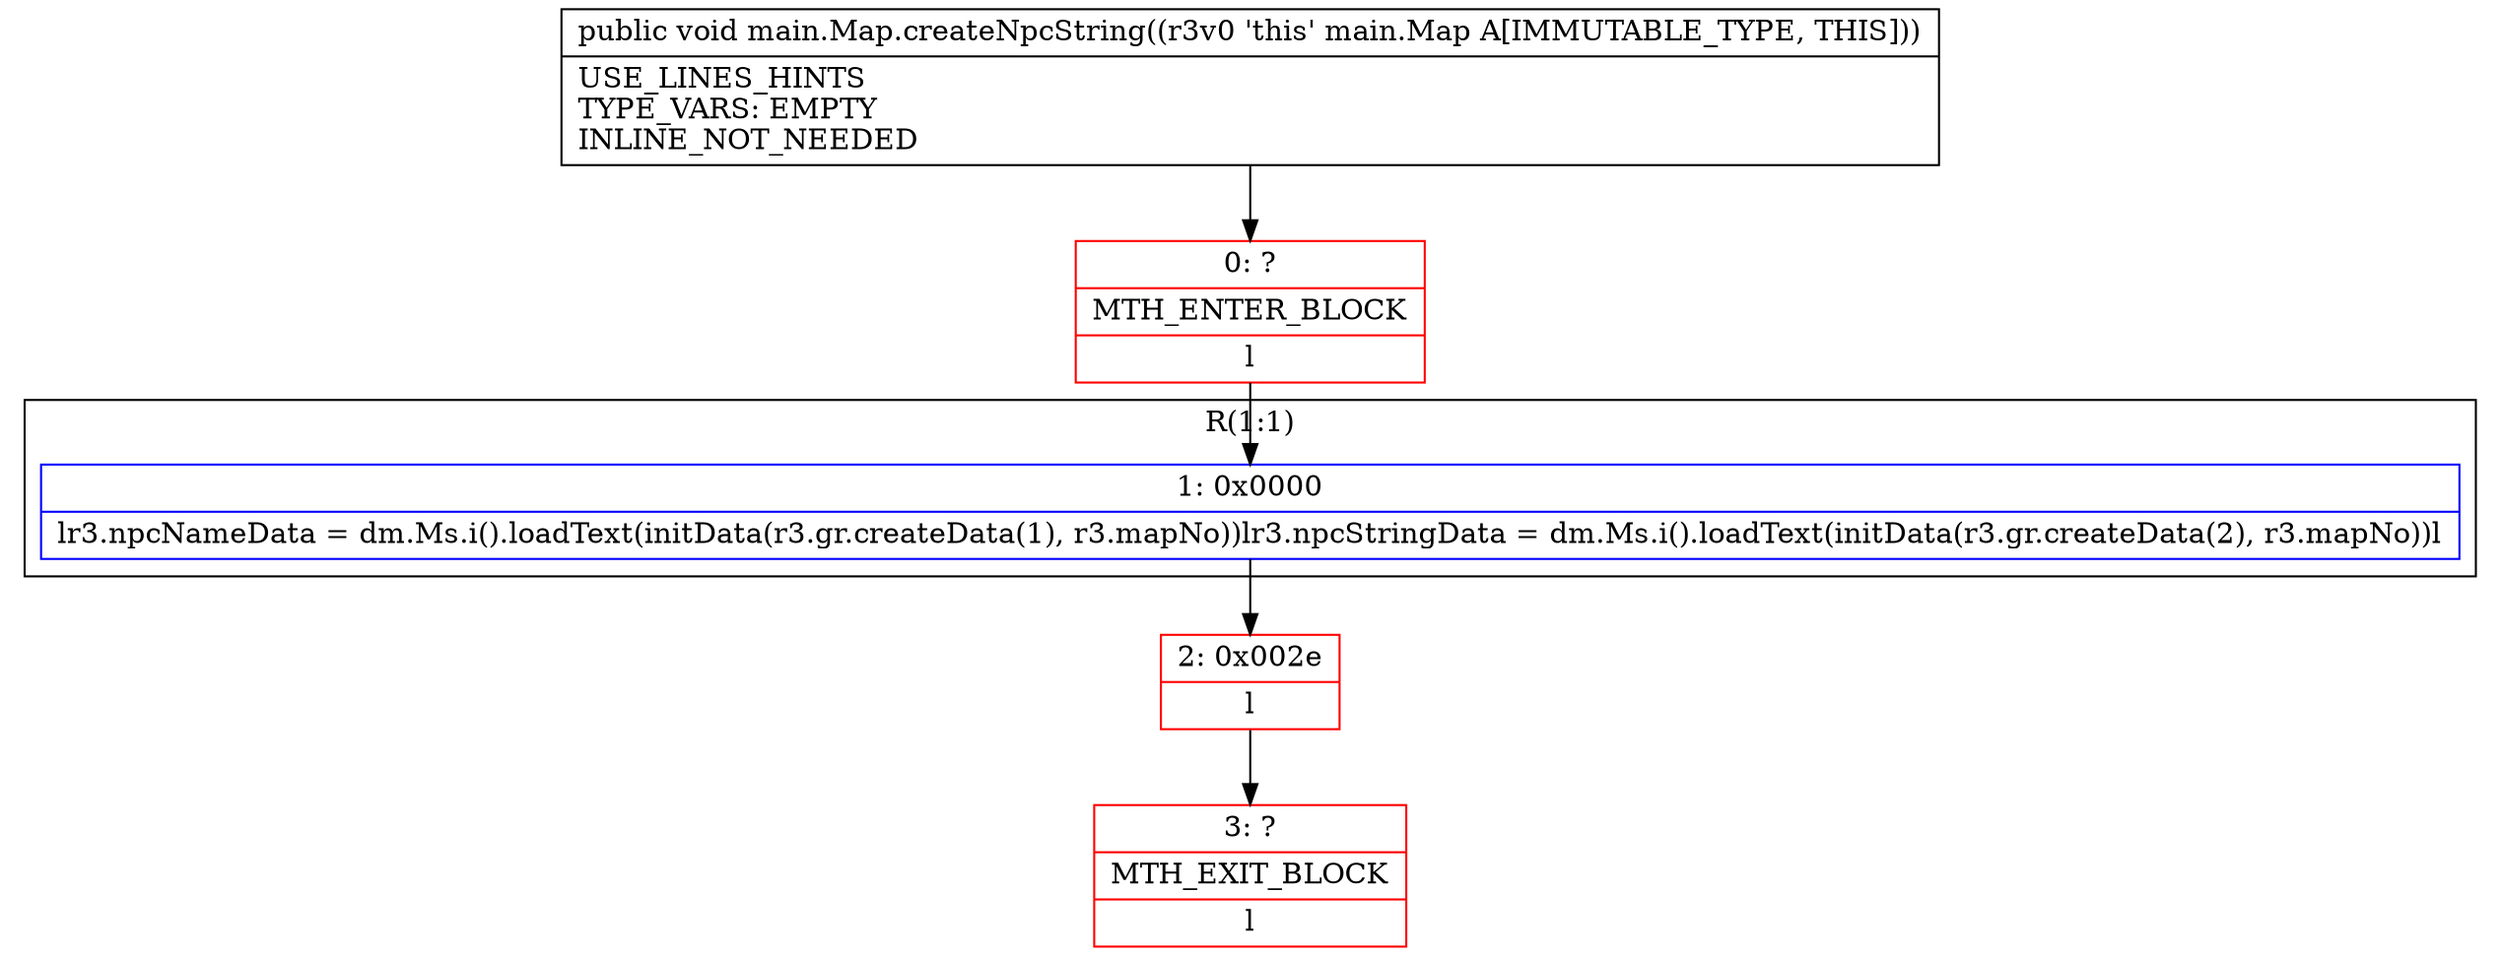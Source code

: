 digraph "CFG formain.Map.createNpcString()V" {
subgraph cluster_Region_2125115732 {
label = "R(1:1)";
node [shape=record,color=blue];
Node_1 [shape=record,label="{1\:\ 0x0000|lr3.npcNameData = dm.Ms.i().loadText(initData(r3.gr.createData(1), r3.mapNo))lr3.npcStringData = dm.Ms.i().loadText(initData(r3.gr.createData(2), r3.mapNo))l}"];
}
Node_0 [shape=record,color=red,label="{0\:\ ?|MTH_ENTER_BLOCK\l|l}"];
Node_2 [shape=record,color=red,label="{2\:\ 0x002e|l}"];
Node_3 [shape=record,color=red,label="{3\:\ ?|MTH_EXIT_BLOCK\l|l}"];
MethodNode[shape=record,label="{public void main.Map.createNpcString((r3v0 'this' main.Map A[IMMUTABLE_TYPE, THIS]))  | USE_LINES_HINTS\lTYPE_VARS: EMPTY\lINLINE_NOT_NEEDED\l}"];
MethodNode -> Node_0;
Node_1 -> Node_2;
Node_0 -> Node_1;
Node_2 -> Node_3;
}


